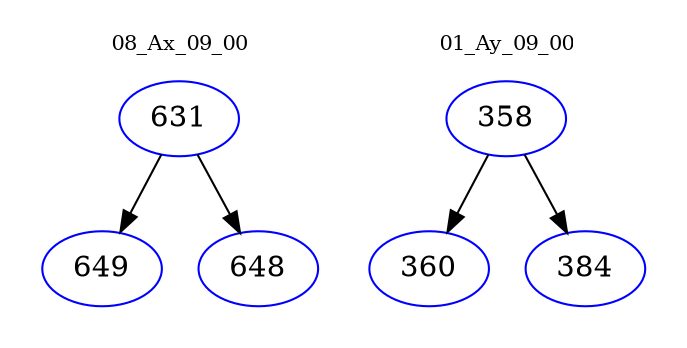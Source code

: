 digraph{
subgraph cluster_0 {
color = white
label = "08_Ax_09_00";
fontsize=10;
T0_631 [label="631", color="blue"]
T0_631 -> T0_649 [color="black"]
T0_649 [label="649", color="blue"]
T0_631 -> T0_648 [color="black"]
T0_648 [label="648", color="blue"]
}
subgraph cluster_1 {
color = white
label = "01_Ay_09_00";
fontsize=10;
T1_358 [label="358", color="blue"]
T1_358 -> T1_360 [color="black"]
T1_360 [label="360", color="blue"]
T1_358 -> T1_384 [color="black"]
T1_384 [label="384", color="blue"]
}
}
